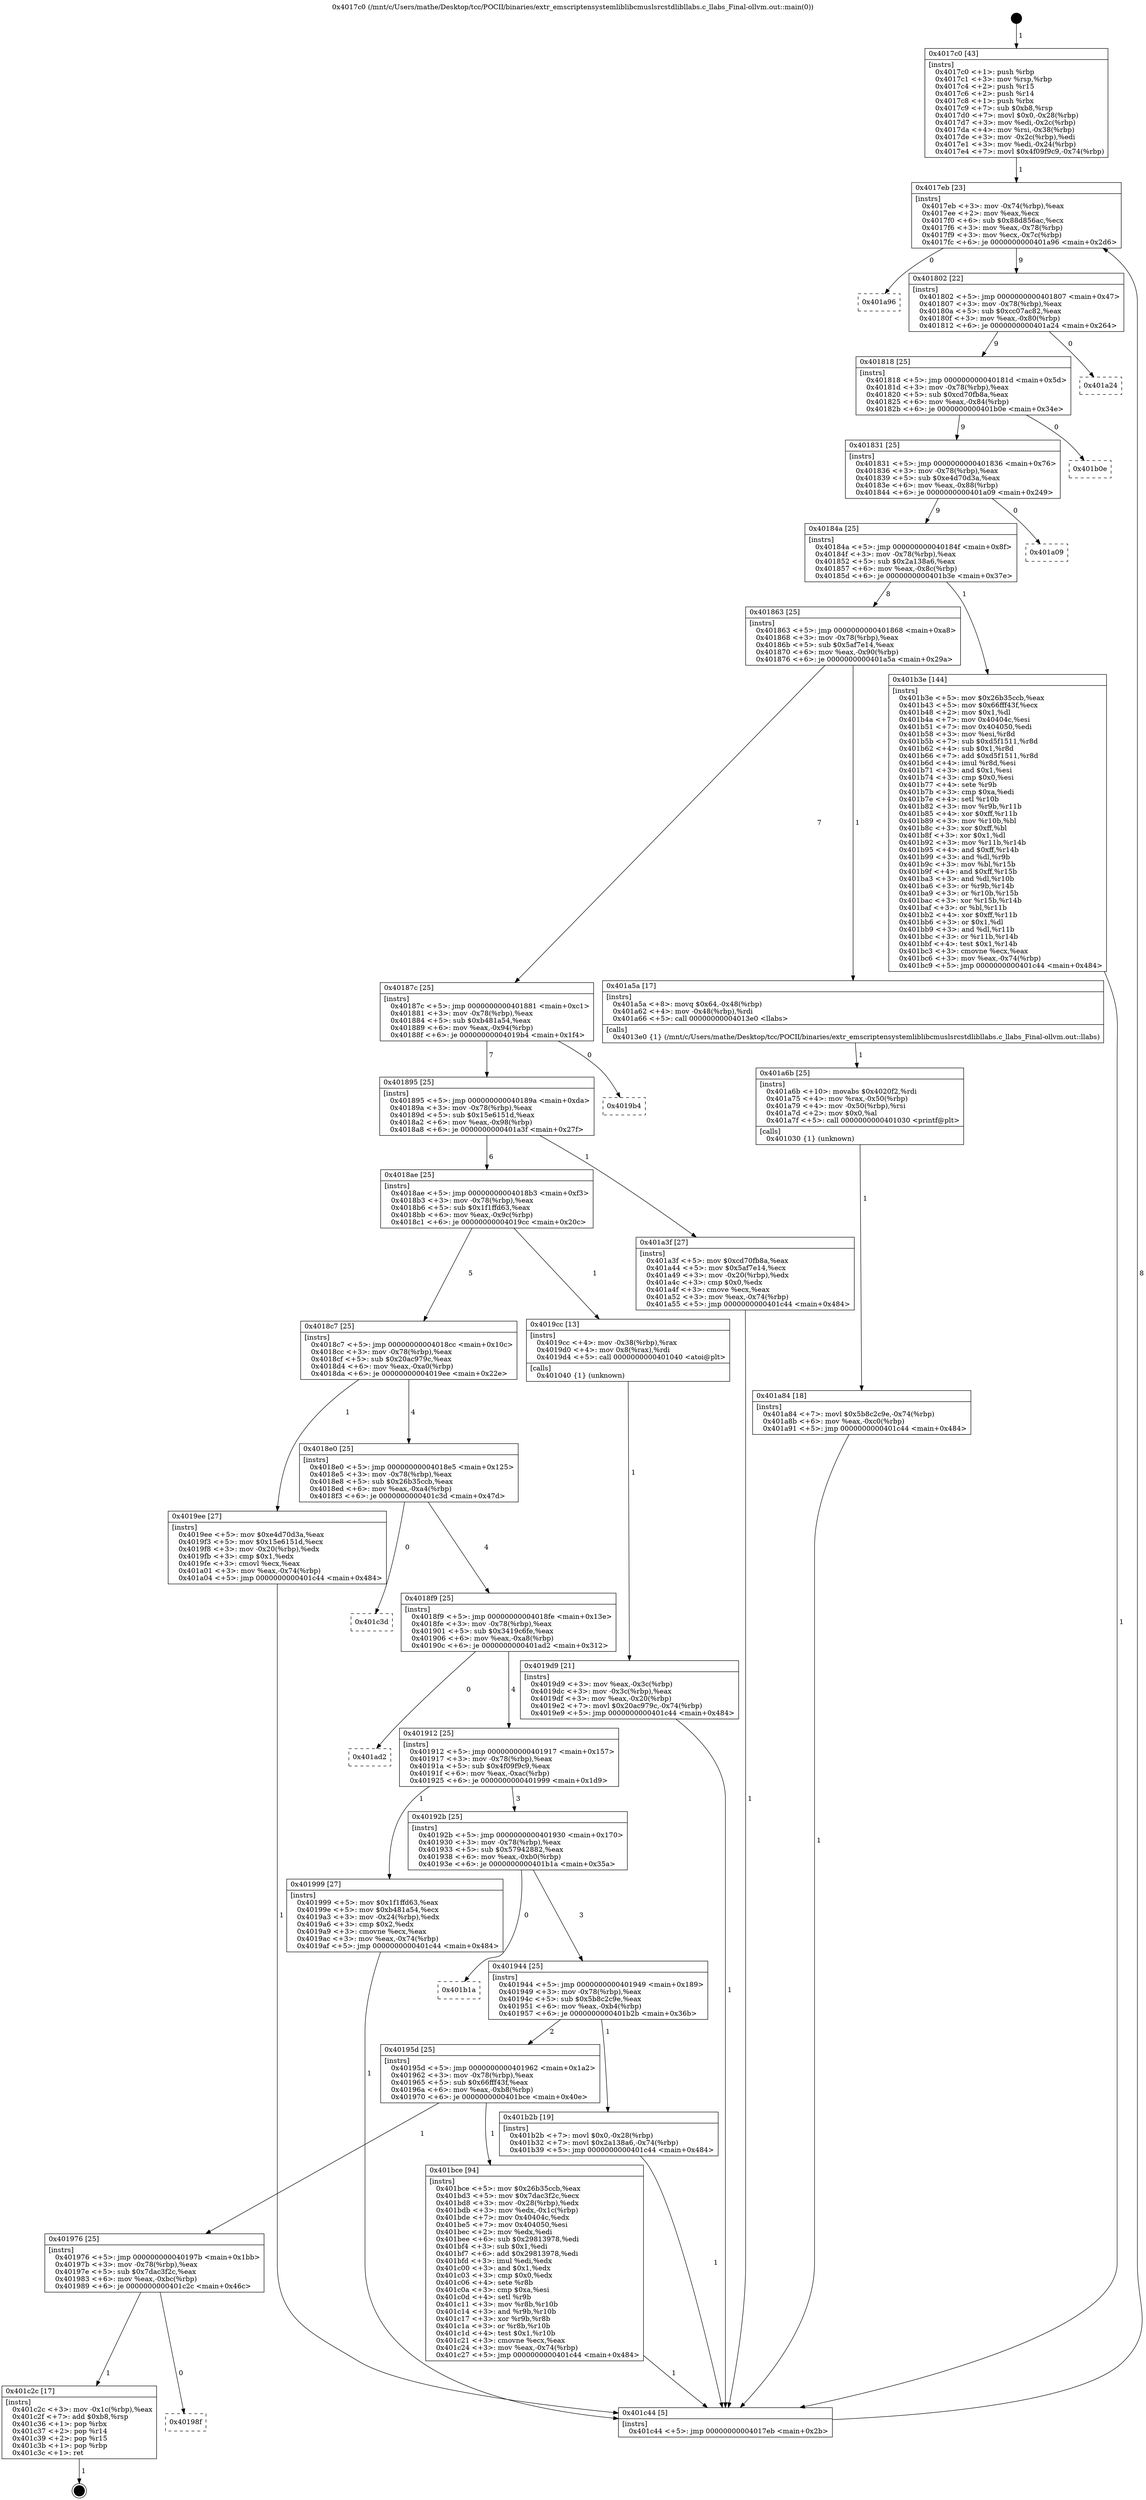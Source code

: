 digraph "0x4017c0" {
  label = "0x4017c0 (/mnt/c/Users/mathe/Desktop/tcc/POCII/binaries/extr_emscriptensystemliblibcmuslsrcstdlibllabs.c_llabs_Final-ollvm.out::main(0))"
  labelloc = "t"
  node[shape=record]

  Entry [label="",width=0.3,height=0.3,shape=circle,fillcolor=black,style=filled]
  "0x4017eb" [label="{
     0x4017eb [23]\l
     | [instrs]\l
     &nbsp;&nbsp;0x4017eb \<+3\>: mov -0x74(%rbp),%eax\l
     &nbsp;&nbsp;0x4017ee \<+2\>: mov %eax,%ecx\l
     &nbsp;&nbsp;0x4017f0 \<+6\>: sub $0x88d856ac,%ecx\l
     &nbsp;&nbsp;0x4017f6 \<+3\>: mov %eax,-0x78(%rbp)\l
     &nbsp;&nbsp;0x4017f9 \<+3\>: mov %ecx,-0x7c(%rbp)\l
     &nbsp;&nbsp;0x4017fc \<+6\>: je 0000000000401a96 \<main+0x2d6\>\l
  }"]
  "0x401a96" [label="{
     0x401a96\l
  }", style=dashed]
  "0x401802" [label="{
     0x401802 [22]\l
     | [instrs]\l
     &nbsp;&nbsp;0x401802 \<+5\>: jmp 0000000000401807 \<main+0x47\>\l
     &nbsp;&nbsp;0x401807 \<+3\>: mov -0x78(%rbp),%eax\l
     &nbsp;&nbsp;0x40180a \<+5\>: sub $0xcc07ac82,%eax\l
     &nbsp;&nbsp;0x40180f \<+3\>: mov %eax,-0x80(%rbp)\l
     &nbsp;&nbsp;0x401812 \<+6\>: je 0000000000401a24 \<main+0x264\>\l
  }"]
  Exit [label="",width=0.3,height=0.3,shape=circle,fillcolor=black,style=filled,peripheries=2]
  "0x401a24" [label="{
     0x401a24\l
  }", style=dashed]
  "0x401818" [label="{
     0x401818 [25]\l
     | [instrs]\l
     &nbsp;&nbsp;0x401818 \<+5\>: jmp 000000000040181d \<main+0x5d\>\l
     &nbsp;&nbsp;0x40181d \<+3\>: mov -0x78(%rbp),%eax\l
     &nbsp;&nbsp;0x401820 \<+5\>: sub $0xcd70fb8a,%eax\l
     &nbsp;&nbsp;0x401825 \<+6\>: mov %eax,-0x84(%rbp)\l
     &nbsp;&nbsp;0x40182b \<+6\>: je 0000000000401b0e \<main+0x34e\>\l
  }"]
  "0x40198f" [label="{
     0x40198f\l
  }", style=dashed]
  "0x401b0e" [label="{
     0x401b0e\l
  }", style=dashed]
  "0x401831" [label="{
     0x401831 [25]\l
     | [instrs]\l
     &nbsp;&nbsp;0x401831 \<+5\>: jmp 0000000000401836 \<main+0x76\>\l
     &nbsp;&nbsp;0x401836 \<+3\>: mov -0x78(%rbp),%eax\l
     &nbsp;&nbsp;0x401839 \<+5\>: sub $0xe4d70d3a,%eax\l
     &nbsp;&nbsp;0x40183e \<+6\>: mov %eax,-0x88(%rbp)\l
     &nbsp;&nbsp;0x401844 \<+6\>: je 0000000000401a09 \<main+0x249\>\l
  }"]
  "0x401c2c" [label="{
     0x401c2c [17]\l
     | [instrs]\l
     &nbsp;&nbsp;0x401c2c \<+3\>: mov -0x1c(%rbp),%eax\l
     &nbsp;&nbsp;0x401c2f \<+7\>: add $0xb8,%rsp\l
     &nbsp;&nbsp;0x401c36 \<+1\>: pop %rbx\l
     &nbsp;&nbsp;0x401c37 \<+2\>: pop %r14\l
     &nbsp;&nbsp;0x401c39 \<+2\>: pop %r15\l
     &nbsp;&nbsp;0x401c3b \<+1\>: pop %rbp\l
     &nbsp;&nbsp;0x401c3c \<+1\>: ret\l
  }"]
  "0x401a09" [label="{
     0x401a09\l
  }", style=dashed]
  "0x40184a" [label="{
     0x40184a [25]\l
     | [instrs]\l
     &nbsp;&nbsp;0x40184a \<+5\>: jmp 000000000040184f \<main+0x8f\>\l
     &nbsp;&nbsp;0x40184f \<+3\>: mov -0x78(%rbp),%eax\l
     &nbsp;&nbsp;0x401852 \<+5\>: sub $0x2a138a6,%eax\l
     &nbsp;&nbsp;0x401857 \<+6\>: mov %eax,-0x8c(%rbp)\l
     &nbsp;&nbsp;0x40185d \<+6\>: je 0000000000401b3e \<main+0x37e\>\l
  }"]
  "0x401976" [label="{
     0x401976 [25]\l
     | [instrs]\l
     &nbsp;&nbsp;0x401976 \<+5\>: jmp 000000000040197b \<main+0x1bb\>\l
     &nbsp;&nbsp;0x40197b \<+3\>: mov -0x78(%rbp),%eax\l
     &nbsp;&nbsp;0x40197e \<+5\>: sub $0x7dac3f2c,%eax\l
     &nbsp;&nbsp;0x401983 \<+6\>: mov %eax,-0xbc(%rbp)\l
     &nbsp;&nbsp;0x401989 \<+6\>: je 0000000000401c2c \<main+0x46c\>\l
  }"]
  "0x401b3e" [label="{
     0x401b3e [144]\l
     | [instrs]\l
     &nbsp;&nbsp;0x401b3e \<+5\>: mov $0x26b35ccb,%eax\l
     &nbsp;&nbsp;0x401b43 \<+5\>: mov $0x66fff43f,%ecx\l
     &nbsp;&nbsp;0x401b48 \<+2\>: mov $0x1,%dl\l
     &nbsp;&nbsp;0x401b4a \<+7\>: mov 0x40404c,%esi\l
     &nbsp;&nbsp;0x401b51 \<+7\>: mov 0x404050,%edi\l
     &nbsp;&nbsp;0x401b58 \<+3\>: mov %esi,%r8d\l
     &nbsp;&nbsp;0x401b5b \<+7\>: sub $0xd5f1511,%r8d\l
     &nbsp;&nbsp;0x401b62 \<+4\>: sub $0x1,%r8d\l
     &nbsp;&nbsp;0x401b66 \<+7\>: add $0xd5f1511,%r8d\l
     &nbsp;&nbsp;0x401b6d \<+4\>: imul %r8d,%esi\l
     &nbsp;&nbsp;0x401b71 \<+3\>: and $0x1,%esi\l
     &nbsp;&nbsp;0x401b74 \<+3\>: cmp $0x0,%esi\l
     &nbsp;&nbsp;0x401b77 \<+4\>: sete %r9b\l
     &nbsp;&nbsp;0x401b7b \<+3\>: cmp $0xa,%edi\l
     &nbsp;&nbsp;0x401b7e \<+4\>: setl %r10b\l
     &nbsp;&nbsp;0x401b82 \<+3\>: mov %r9b,%r11b\l
     &nbsp;&nbsp;0x401b85 \<+4\>: xor $0xff,%r11b\l
     &nbsp;&nbsp;0x401b89 \<+3\>: mov %r10b,%bl\l
     &nbsp;&nbsp;0x401b8c \<+3\>: xor $0xff,%bl\l
     &nbsp;&nbsp;0x401b8f \<+3\>: xor $0x1,%dl\l
     &nbsp;&nbsp;0x401b92 \<+3\>: mov %r11b,%r14b\l
     &nbsp;&nbsp;0x401b95 \<+4\>: and $0xff,%r14b\l
     &nbsp;&nbsp;0x401b99 \<+3\>: and %dl,%r9b\l
     &nbsp;&nbsp;0x401b9c \<+3\>: mov %bl,%r15b\l
     &nbsp;&nbsp;0x401b9f \<+4\>: and $0xff,%r15b\l
     &nbsp;&nbsp;0x401ba3 \<+3\>: and %dl,%r10b\l
     &nbsp;&nbsp;0x401ba6 \<+3\>: or %r9b,%r14b\l
     &nbsp;&nbsp;0x401ba9 \<+3\>: or %r10b,%r15b\l
     &nbsp;&nbsp;0x401bac \<+3\>: xor %r15b,%r14b\l
     &nbsp;&nbsp;0x401baf \<+3\>: or %bl,%r11b\l
     &nbsp;&nbsp;0x401bb2 \<+4\>: xor $0xff,%r11b\l
     &nbsp;&nbsp;0x401bb6 \<+3\>: or $0x1,%dl\l
     &nbsp;&nbsp;0x401bb9 \<+3\>: and %dl,%r11b\l
     &nbsp;&nbsp;0x401bbc \<+3\>: or %r11b,%r14b\l
     &nbsp;&nbsp;0x401bbf \<+4\>: test $0x1,%r14b\l
     &nbsp;&nbsp;0x401bc3 \<+3\>: cmovne %ecx,%eax\l
     &nbsp;&nbsp;0x401bc6 \<+3\>: mov %eax,-0x74(%rbp)\l
     &nbsp;&nbsp;0x401bc9 \<+5\>: jmp 0000000000401c44 \<main+0x484\>\l
  }"]
  "0x401863" [label="{
     0x401863 [25]\l
     | [instrs]\l
     &nbsp;&nbsp;0x401863 \<+5\>: jmp 0000000000401868 \<main+0xa8\>\l
     &nbsp;&nbsp;0x401868 \<+3\>: mov -0x78(%rbp),%eax\l
     &nbsp;&nbsp;0x40186b \<+5\>: sub $0x5af7e14,%eax\l
     &nbsp;&nbsp;0x401870 \<+6\>: mov %eax,-0x90(%rbp)\l
     &nbsp;&nbsp;0x401876 \<+6\>: je 0000000000401a5a \<main+0x29a\>\l
  }"]
  "0x401bce" [label="{
     0x401bce [94]\l
     | [instrs]\l
     &nbsp;&nbsp;0x401bce \<+5\>: mov $0x26b35ccb,%eax\l
     &nbsp;&nbsp;0x401bd3 \<+5\>: mov $0x7dac3f2c,%ecx\l
     &nbsp;&nbsp;0x401bd8 \<+3\>: mov -0x28(%rbp),%edx\l
     &nbsp;&nbsp;0x401bdb \<+3\>: mov %edx,-0x1c(%rbp)\l
     &nbsp;&nbsp;0x401bde \<+7\>: mov 0x40404c,%edx\l
     &nbsp;&nbsp;0x401be5 \<+7\>: mov 0x404050,%esi\l
     &nbsp;&nbsp;0x401bec \<+2\>: mov %edx,%edi\l
     &nbsp;&nbsp;0x401bee \<+6\>: sub $0x29813978,%edi\l
     &nbsp;&nbsp;0x401bf4 \<+3\>: sub $0x1,%edi\l
     &nbsp;&nbsp;0x401bf7 \<+6\>: add $0x29813978,%edi\l
     &nbsp;&nbsp;0x401bfd \<+3\>: imul %edi,%edx\l
     &nbsp;&nbsp;0x401c00 \<+3\>: and $0x1,%edx\l
     &nbsp;&nbsp;0x401c03 \<+3\>: cmp $0x0,%edx\l
     &nbsp;&nbsp;0x401c06 \<+4\>: sete %r8b\l
     &nbsp;&nbsp;0x401c0a \<+3\>: cmp $0xa,%esi\l
     &nbsp;&nbsp;0x401c0d \<+4\>: setl %r9b\l
     &nbsp;&nbsp;0x401c11 \<+3\>: mov %r8b,%r10b\l
     &nbsp;&nbsp;0x401c14 \<+3\>: and %r9b,%r10b\l
     &nbsp;&nbsp;0x401c17 \<+3\>: xor %r9b,%r8b\l
     &nbsp;&nbsp;0x401c1a \<+3\>: or %r8b,%r10b\l
     &nbsp;&nbsp;0x401c1d \<+4\>: test $0x1,%r10b\l
     &nbsp;&nbsp;0x401c21 \<+3\>: cmovne %ecx,%eax\l
     &nbsp;&nbsp;0x401c24 \<+3\>: mov %eax,-0x74(%rbp)\l
     &nbsp;&nbsp;0x401c27 \<+5\>: jmp 0000000000401c44 \<main+0x484\>\l
  }"]
  "0x401a5a" [label="{
     0x401a5a [17]\l
     | [instrs]\l
     &nbsp;&nbsp;0x401a5a \<+8\>: movq $0x64,-0x48(%rbp)\l
     &nbsp;&nbsp;0x401a62 \<+4\>: mov -0x48(%rbp),%rdi\l
     &nbsp;&nbsp;0x401a66 \<+5\>: call 00000000004013e0 \<llabs\>\l
     | [calls]\l
     &nbsp;&nbsp;0x4013e0 \{1\} (/mnt/c/Users/mathe/Desktop/tcc/POCII/binaries/extr_emscriptensystemliblibcmuslsrcstdlibllabs.c_llabs_Final-ollvm.out::llabs)\l
  }"]
  "0x40187c" [label="{
     0x40187c [25]\l
     | [instrs]\l
     &nbsp;&nbsp;0x40187c \<+5\>: jmp 0000000000401881 \<main+0xc1\>\l
     &nbsp;&nbsp;0x401881 \<+3\>: mov -0x78(%rbp),%eax\l
     &nbsp;&nbsp;0x401884 \<+5\>: sub $0xb481a54,%eax\l
     &nbsp;&nbsp;0x401889 \<+6\>: mov %eax,-0x94(%rbp)\l
     &nbsp;&nbsp;0x40188f \<+6\>: je 00000000004019b4 \<main+0x1f4\>\l
  }"]
  "0x40195d" [label="{
     0x40195d [25]\l
     | [instrs]\l
     &nbsp;&nbsp;0x40195d \<+5\>: jmp 0000000000401962 \<main+0x1a2\>\l
     &nbsp;&nbsp;0x401962 \<+3\>: mov -0x78(%rbp),%eax\l
     &nbsp;&nbsp;0x401965 \<+5\>: sub $0x66fff43f,%eax\l
     &nbsp;&nbsp;0x40196a \<+6\>: mov %eax,-0xb8(%rbp)\l
     &nbsp;&nbsp;0x401970 \<+6\>: je 0000000000401bce \<main+0x40e\>\l
  }"]
  "0x4019b4" [label="{
     0x4019b4\l
  }", style=dashed]
  "0x401895" [label="{
     0x401895 [25]\l
     | [instrs]\l
     &nbsp;&nbsp;0x401895 \<+5\>: jmp 000000000040189a \<main+0xda\>\l
     &nbsp;&nbsp;0x40189a \<+3\>: mov -0x78(%rbp),%eax\l
     &nbsp;&nbsp;0x40189d \<+5\>: sub $0x15e6151d,%eax\l
     &nbsp;&nbsp;0x4018a2 \<+6\>: mov %eax,-0x98(%rbp)\l
     &nbsp;&nbsp;0x4018a8 \<+6\>: je 0000000000401a3f \<main+0x27f\>\l
  }"]
  "0x401b2b" [label="{
     0x401b2b [19]\l
     | [instrs]\l
     &nbsp;&nbsp;0x401b2b \<+7\>: movl $0x0,-0x28(%rbp)\l
     &nbsp;&nbsp;0x401b32 \<+7\>: movl $0x2a138a6,-0x74(%rbp)\l
     &nbsp;&nbsp;0x401b39 \<+5\>: jmp 0000000000401c44 \<main+0x484\>\l
  }"]
  "0x401a3f" [label="{
     0x401a3f [27]\l
     | [instrs]\l
     &nbsp;&nbsp;0x401a3f \<+5\>: mov $0xcd70fb8a,%eax\l
     &nbsp;&nbsp;0x401a44 \<+5\>: mov $0x5af7e14,%ecx\l
     &nbsp;&nbsp;0x401a49 \<+3\>: mov -0x20(%rbp),%edx\l
     &nbsp;&nbsp;0x401a4c \<+3\>: cmp $0x0,%edx\l
     &nbsp;&nbsp;0x401a4f \<+3\>: cmove %ecx,%eax\l
     &nbsp;&nbsp;0x401a52 \<+3\>: mov %eax,-0x74(%rbp)\l
     &nbsp;&nbsp;0x401a55 \<+5\>: jmp 0000000000401c44 \<main+0x484\>\l
  }"]
  "0x4018ae" [label="{
     0x4018ae [25]\l
     | [instrs]\l
     &nbsp;&nbsp;0x4018ae \<+5\>: jmp 00000000004018b3 \<main+0xf3\>\l
     &nbsp;&nbsp;0x4018b3 \<+3\>: mov -0x78(%rbp),%eax\l
     &nbsp;&nbsp;0x4018b6 \<+5\>: sub $0x1f1ffd63,%eax\l
     &nbsp;&nbsp;0x4018bb \<+6\>: mov %eax,-0x9c(%rbp)\l
     &nbsp;&nbsp;0x4018c1 \<+6\>: je 00000000004019cc \<main+0x20c\>\l
  }"]
  "0x401944" [label="{
     0x401944 [25]\l
     | [instrs]\l
     &nbsp;&nbsp;0x401944 \<+5\>: jmp 0000000000401949 \<main+0x189\>\l
     &nbsp;&nbsp;0x401949 \<+3\>: mov -0x78(%rbp),%eax\l
     &nbsp;&nbsp;0x40194c \<+5\>: sub $0x5b8c2c9e,%eax\l
     &nbsp;&nbsp;0x401951 \<+6\>: mov %eax,-0xb4(%rbp)\l
     &nbsp;&nbsp;0x401957 \<+6\>: je 0000000000401b2b \<main+0x36b\>\l
  }"]
  "0x4019cc" [label="{
     0x4019cc [13]\l
     | [instrs]\l
     &nbsp;&nbsp;0x4019cc \<+4\>: mov -0x38(%rbp),%rax\l
     &nbsp;&nbsp;0x4019d0 \<+4\>: mov 0x8(%rax),%rdi\l
     &nbsp;&nbsp;0x4019d4 \<+5\>: call 0000000000401040 \<atoi@plt\>\l
     | [calls]\l
     &nbsp;&nbsp;0x401040 \{1\} (unknown)\l
  }"]
  "0x4018c7" [label="{
     0x4018c7 [25]\l
     | [instrs]\l
     &nbsp;&nbsp;0x4018c7 \<+5\>: jmp 00000000004018cc \<main+0x10c\>\l
     &nbsp;&nbsp;0x4018cc \<+3\>: mov -0x78(%rbp),%eax\l
     &nbsp;&nbsp;0x4018cf \<+5\>: sub $0x20ac979c,%eax\l
     &nbsp;&nbsp;0x4018d4 \<+6\>: mov %eax,-0xa0(%rbp)\l
     &nbsp;&nbsp;0x4018da \<+6\>: je 00000000004019ee \<main+0x22e\>\l
  }"]
  "0x401b1a" [label="{
     0x401b1a\l
  }", style=dashed]
  "0x4019ee" [label="{
     0x4019ee [27]\l
     | [instrs]\l
     &nbsp;&nbsp;0x4019ee \<+5\>: mov $0xe4d70d3a,%eax\l
     &nbsp;&nbsp;0x4019f3 \<+5\>: mov $0x15e6151d,%ecx\l
     &nbsp;&nbsp;0x4019f8 \<+3\>: mov -0x20(%rbp),%edx\l
     &nbsp;&nbsp;0x4019fb \<+3\>: cmp $0x1,%edx\l
     &nbsp;&nbsp;0x4019fe \<+3\>: cmovl %ecx,%eax\l
     &nbsp;&nbsp;0x401a01 \<+3\>: mov %eax,-0x74(%rbp)\l
     &nbsp;&nbsp;0x401a04 \<+5\>: jmp 0000000000401c44 \<main+0x484\>\l
  }"]
  "0x4018e0" [label="{
     0x4018e0 [25]\l
     | [instrs]\l
     &nbsp;&nbsp;0x4018e0 \<+5\>: jmp 00000000004018e5 \<main+0x125\>\l
     &nbsp;&nbsp;0x4018e5 \<+3\>: mov -0x78(%rbp),%eax\l
     &nbsp;&nbsp;0x4018e8 \<+5\>: sub $0x26b35ccb,%eax\l
     &nbsp;&nbsp;0x4018ed \<+6\>: mov %eax,-0xa4(%rbp)\l
     &nbsp;&nbsp;0x4018f3 \<+6\>: je 0000000000401c3d \<main+0x47d\>\l
  }"]
  "0x401a84" [label="{
     0x401a84 [18]\l
     | [instrs]\l
     &nbsp;&nbsp;0x401a84 \<+7\>: movl $0x5b8c2c9e,-0x74(%rbp)\l
     &nbsp;&nbsp;0x401a8b \<+6\>: mov %eax,-0xc0(%rbp)\l
     &nbsp;&nbsp;0x401a91 \<+5\>: jmp 0000000000401c44 \<main+0x484\>\l
  }"]
  "0x401c3d" [label="{
     0x401c3d\l
  }", style=dashed]
  "0x4018f9" [label="{
     0x4018f9 [25]\l
     | [instrs]\l
     &nbsp;&nbsp;0x4018f9 \<+5\>: jmp 00000000004018fe \<main+0x13e\>\l
     &nbsp;&nbsp;0x4018fe \<+3\>: mov -0x78(%rbp),%eax\l
     &nbsp;&nbsp;0x401901 \<+5\>: sub $0x3419c6fe,%eax\l
     &nbsp;&nbsp;0x401906 \<+6\>: mov %eax,-0xa8(%rbp)\l
     &nbsp;&nbsp;0x40190c \<+6\>: je 0000000000401ad2 \<main+0x312\>\l
  }"]
  "0x401a6b" [label="{
     0x401a6b [25]\l
     | [instrs]\l
     &nbsp;&nbsp;0x401a6b \<+10\>: movabs $0x4020f2,%rdi\l
     &nbsp;&nbsp;0x401a75 \<+4\>: mov %rax,-0x50(%rbp)\l
     &nbsp;&nbsp;0x401a79 \<+4\>: mov -0x50(%rbp),%rsi\l
     &nbsp;&nbsp;0x401a7d \<+2\>: mov $0x0,%al\l
     &nbsp;&nbsp;0x401a7f \<+5\>: call 0000000000401030 \<printf@plt\>\l
     | [calls]\l
     &nbsp;&nbsp;0x401030 \{1\} (unknown)\l
  }"]
  "0x401ad2" [label="{
     0x401ad2\l
  }", style=dashed]
  "0x401912" [label="{
     0x401912 [25]\l
     | [instrs]\l
     &nbsp;&nbsp;0x401912 \<+5\>: jmp 0000000000401917 \<main+0x157\>\l
     &nbsp;&nbsp;0x401917 \<+3\>: mov -0x78(%rbp),%eax\l
     &nbsp;&nbsp;0x40191a \<+5\>: sub $0x4f09f9c9,%eax\l
     &nbsp;&nbsp;0x40191f \<+6\>: mov %eax,-0xac(%rbp)\l
     &nbsp;&nbsp;0x401925 \<+6\>: je 0000000000401999 \<main+0x1d9\>\l
  }"]
  "0x4019d9" [label="{
     0x4019d9 [21]\l
     | [instrs]\l
     &nbsp;&nbsp;0x4019d9 \<+3\>: mov %eax,-0x3c(%rbp)\l
     &nbsp;&nbsp;0x4019dc \<+3\>: mov -0x3c(%rbp),%eax\l
     &nbsp;&nbsp;0x4019df \<+3\>: mov %eax,-0x20(%rbp)\l
     &nbsp;&nbsp;0x4019e2 \<+7\>: movl $0x20ac979c,-0x74(%rbp)\l
     &nbsp;&nbsp;0x4019e9 \<+5\>: jmp 0000000000401c44 \<main+0x484\>\l
  }"]
  "0x401999" [label="{
     0x401999 [27]\l
     | [instrs]\l
     &nbsp;&nbsp;0x401999 \<+5\>: mov $0x1f1ffd63,%eax\l
     &nbsp;&nbsp;0x40199e \<+5\>: mov $0xb481a54,%ecx\l
     &nbsp;&nbsp;0x4019a3 \<+3\>: mov -0x24(%rbp),%edx\l
     &nbsp;&nbsp;0x4019a6 \<+3\>: cmp $0x2,%edx\l
     &nbsp;&nbsp;0x4019a9 \<+3\>: cmovne %ecx,%eax\l
     &nbsp;&nbsp;0x4019ac \<+3\>: mov %eax,-0x74(%rbp)\l
     &nbsp;&nbsp;0x4019af \<+5\>: jmp 0000000000401c44 \<main+0x484\>\l
  }"]
  "0x40192b" [label="{
     0x40192b [25]\l
     | [instrs]\l
     &nbsp;&nbsp;0x40192b \<+5\>: jmp 0000000000401930 \<main+0x170\>\l
     &nbsp;&nbsp;0x401930 \<+3\>: mov -0x78(%rbp),%eax\l
     &nbsp;&nbsp;0x401933 \<+5\>: sub $0x57942882,%eax\l
     &nbsp;&nbsp;0x401938 \<+6\>: mov %eax,-0xb0(%rbp)\l
     &nbsp;&nbsp;0x40193e \<+6\>: je 0000000000401b1a \<main+0x35a\>\l
  }"]
  "0x401c44" [label="{
     0x401c44 [5]\l
     | [instrs]\l
     &nbsp;&nbsp;0x401c44 \<+5\>: jmp 00000000004017eb \<main+0x2b\>\l
  }"]
  "0x4017c0" [label="{
     0x4017c0 [43]\l
     | [instrs]\l
     &nbsp;&nbsp;0x4017c0 \<+1\>: push %rbp\l
     &nbsp;&nbsp;0x4017c1 \<+3\>: mov %rsp,%rbp\l
     &nbsp;&nbsp;0x4017c4 \<+2\>: push %r15\l
     &nbsp;&nbsp;0x4017c6 \<+2\>: push %r14\l
     &nbsp;&nbsp;0x4017c8 \<+1\>: push %rbx\l
     &nbsp;&nbsp;0x4017c9 \<+7\>: sub $0xb8,%rsp\l
     &nbsp;&nbsp;0x4017d0 \<+7\>: movl $0x0,-0x28(%rbp)\l
     &nbsp;&nbsp;0x4017d7 \<+3\>: mov %edi,-0x2c(%rbp)\l
     &nbsp;&nbsp;0x4017da \<+4\>: mov %rsi,-0x38(%rbp)\l
     &nbsp;&nbsp;0x4017de \<+3\>: mov -0x2c(%rbp),%edi\l
     &nbsp;&nbsp;0x4017e1 \<+3\>: mov %edi,-0x24(%rbp)\l
     &nbsp;&nbsp;0x4017e4 \<+7\>: movl $0x4f09f9c9,-0x74(%rbp)\l
  }"]
  Entry -> "0x4017c0" [label=" 1"]
  "0x4017eb" -> "0x401a96" [label=" 0"]
  "0x4017eb" -> "0x401802" [label=" 9"]
  "0x401c2c" -> Exit [label=" 1"]
  "0x401802" -> "0x401a24" [label=" 0"]
  "0x401802" -> "0x401818" [label=" 9"]
  "0x401976" -> "0x40198f" [label=" 0"]
  "0x401818" -> "0x401b0e" [label=" 0"]
  "0x401818" -> "0x401831" [label=" 9"]
  "0x401976" -> "0x401c2c" [label=" 1"]
  "0x401831" -> "0x401a09" [label=" 0"]
  "0x401831" -> "0x40184a" [label=" 9"]
  "0x401bce" -> "0x401c44" [label=" 1"]
  "0x40184a" -> "0x401b3e" [label=" 1"]
  "0x40184a" -> "0x401863" [label=" 8"]
  "0x40195d" -> "0x401976" [label=" 1"]
  "0x401863" -> "0x401a5a" [label=" 1"]
  "0x401863" -> "0x40187c" [label=" 7"]
  "0x40195d" -> "0x401bce" [label=" 1"]
  "0x40187c" -> "0x4019b4" [label=" 0"]
  "0x40187c" -> "0x401895" [label=" 7"]
  "0x401b3e" -> "0x401c44" [label=" 1"]
  "0x401895" -> "0x401a3f" [label=" 1"]
  "0x401895" -> "0x4018ae" [label=" 6"]
  "0x401b2b" -> "0x401c44" [label=" 1"]
  "0x4018ae" -> "0x4019cc" [label=" 1"]
  "0x4018ae" -> "0x4018c7" [label=" 5"]
  "0x401944" -> "0x401b2b" [label=" 1"]
  "0x4018c7" -> "0x4019ee" [label=" 1"]
  "0x4018c7" -> "0x4018e0" [label=" 4"]
  "0x401944" -> "0x40195d" [label=" 2"]
  "0x4018e0" -> "0x401c3d" [label=" 0"]
  "0x4018e0" -> "0x4018f9" [label=" 4"]
  "0x40192b" -> "0x401b1a" [label=" 0"]
  "0x4018f9" -> "0x401ad2" [label=" 0"]
  "0x4018f9" -> "0x401912" [label=" 4"]
  "0x40192b" -> "0x401944" [label=" 3"]
  "0x401912" -> "0x401999" [label=" 1"]
  "0x401912" -> "0x40192b" [label=" 3"]
  "0x401999" -> "0x401c44" [label=" 1"]
  "0x4017c0" -> "0x4017eb" [label=" 1"]
  "0x401c44" -> "0x4017eb" [label=" 8"]
  "0x4019cc" -> "0x4019d9" [label=" 1"]
  "0x4019d9" -> "0x401c44" [label=" 1"]
  "0x4019ee" -> "0x401c44" [label=" 1"]
  "0x401a3f" -> "0x401c44" [label=" 1"]
  "0x401a5a" -> "0x401a6b" [label=" 1"]
  "0x401a6b" -> "0x401a84" [label=" 1"]
  "0x401a84" -> "0x401c44" [label=" 1"]
}

